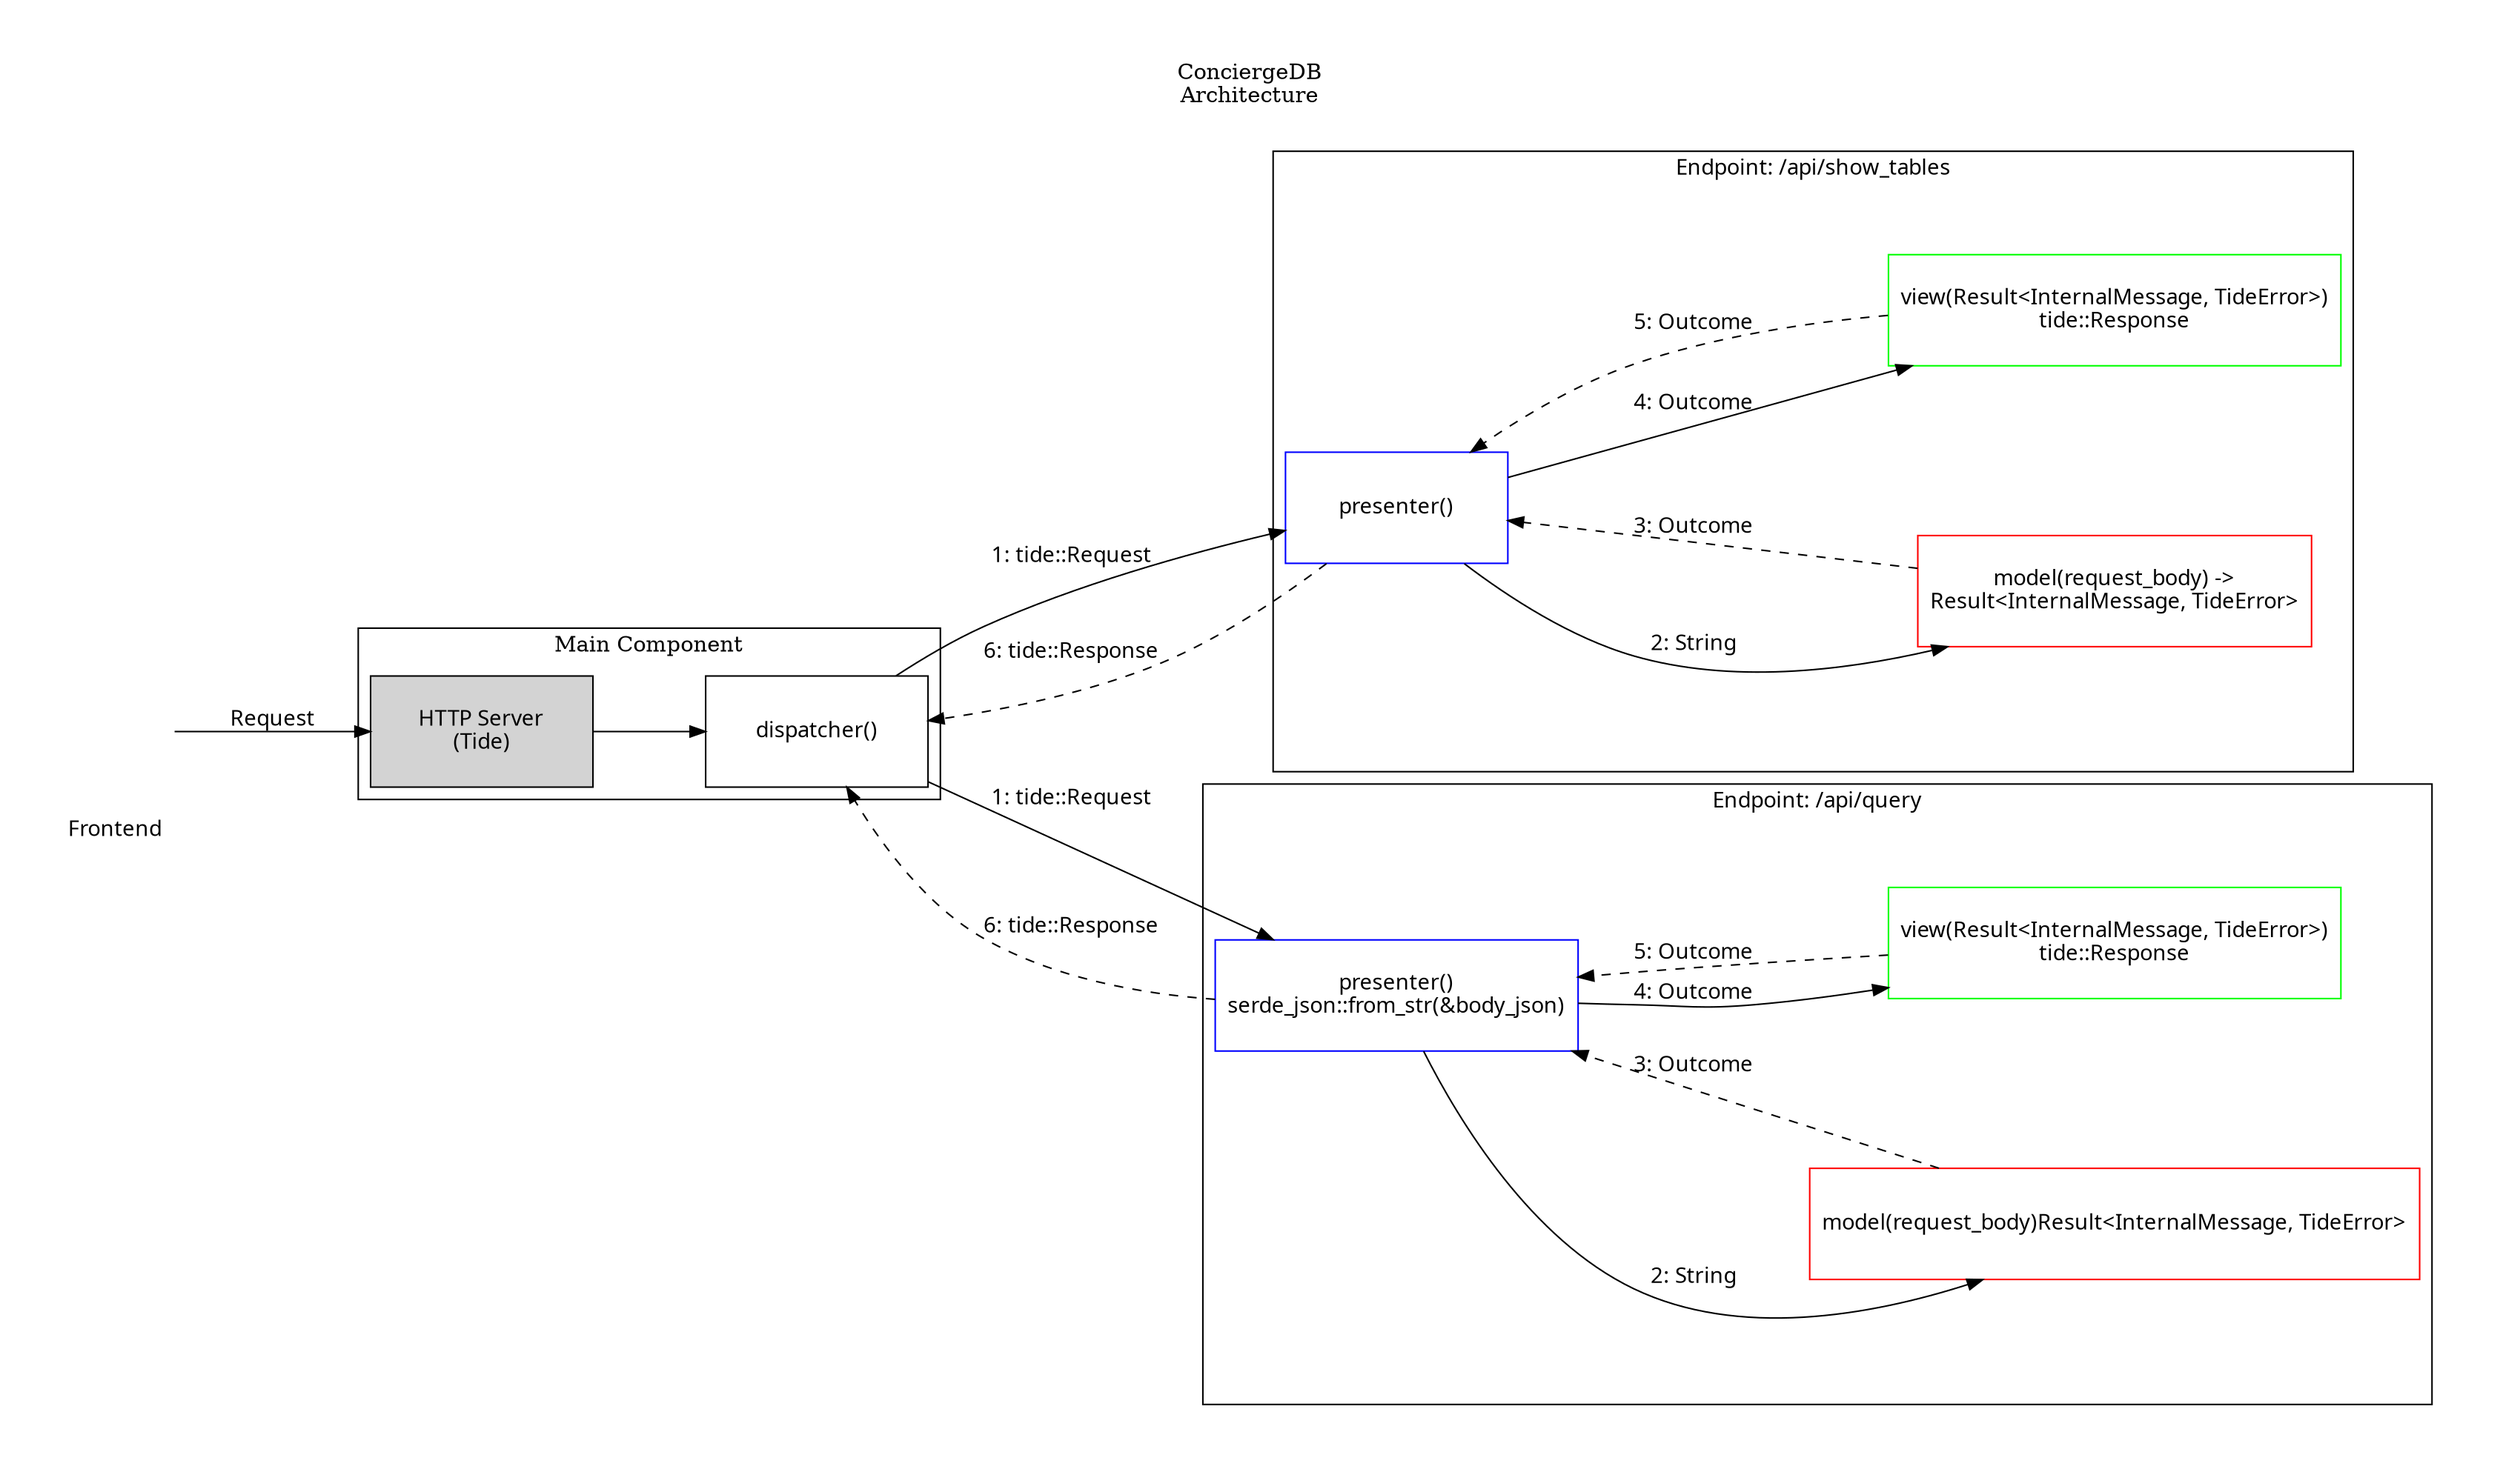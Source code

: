 strict digraph ConciergeDB {
    graph [rankdir="LR" pad="0.5" nodesep="1" ranksep="1" labelloc="top" label="ConciergeDB\nArchitecture\n\n"];
    // RANKS


    // NODES
    node [shape="rectangle" width="2" height="1" fontname="Ubuntu Mono" labeljust="l" nojustify="true"];

    subgraph cluster_main_component {
        label="Main Component"
        dispatcher [label="dispatcher()"];
        tide [style="filled" label="HTTP Server\n(Tide)"];
    }

    subgraph cluster_show_databases {
        graph [fontname="Ubuntu Mono", label="Endpoint: /api/show_tables"];
        show_databases_presenter [color="blue" label="presenter()"];
        show_databases_model [color="red" label="model(request_body) ->\nResult<InternalMessage, TideError>"];
        show_databases_view [color="green" label="view(Result<InternalMessage, TideError>)\ntide::Response"];
    }

    subgraph cluster_use_database {
        graph [fontname="Ubuntu Mono", label="Endpoint: /api/query"];
        use_database_presenter  [color="blue" label="presenter()\nserde_json::from_str(&body_json)"];
        use_database_model [color="red" label="model(request_body)Result<InternalMessage, TideError>"];
        use_database_view [color="green" label="view(Result<InternalMessage, TideError>)\ntide::Response"];

    }

    user [shape="none" width="1" height="1" label="\n\n\n\n\n\n\n\n\Frontend" image="user.png"];

    // EDGES
    edge [ fontname="Ubuntu Mono"];

    user -> tide[label="Request"];

    tide -> dispatcher;

    // Endpoint: "/show_databases"
    dispatcher -> show_databases_presenter [label="1: tide::Request"];
    show_databases_presenter -> show_databases_model [label="2: String"];
    show_databases_model -> show_databases_presenter [label="3: Outcome" style="dashed"];
    show_databases_presenter -> show_databases_view [label="4: Outcome"];
    show_databases_view -> show_databases_presenter [label="5: Outcome" style="dashed"];
    show_databases_presenter -> dispatcher [label="6: tide::Response" style="dashed"];

    // Endpoint: "/use_database"
    dispatcher -> use_database_presenter [label="1: tide::Request"];
    use_database_presenter -> use_database_model [label="2: String"];
    use_database_model -> use_database_presenter [label="3: Outcome" style="dashed"];
    use_database_presenter -> use_database_view [label="4: Outcome"];
    use_database_view -> use_database_presenter [label="5: Outcome" style="dashed"];
    use_database_presenter -> dispatcher [label="6: tide::Response" style="dashed"];

}